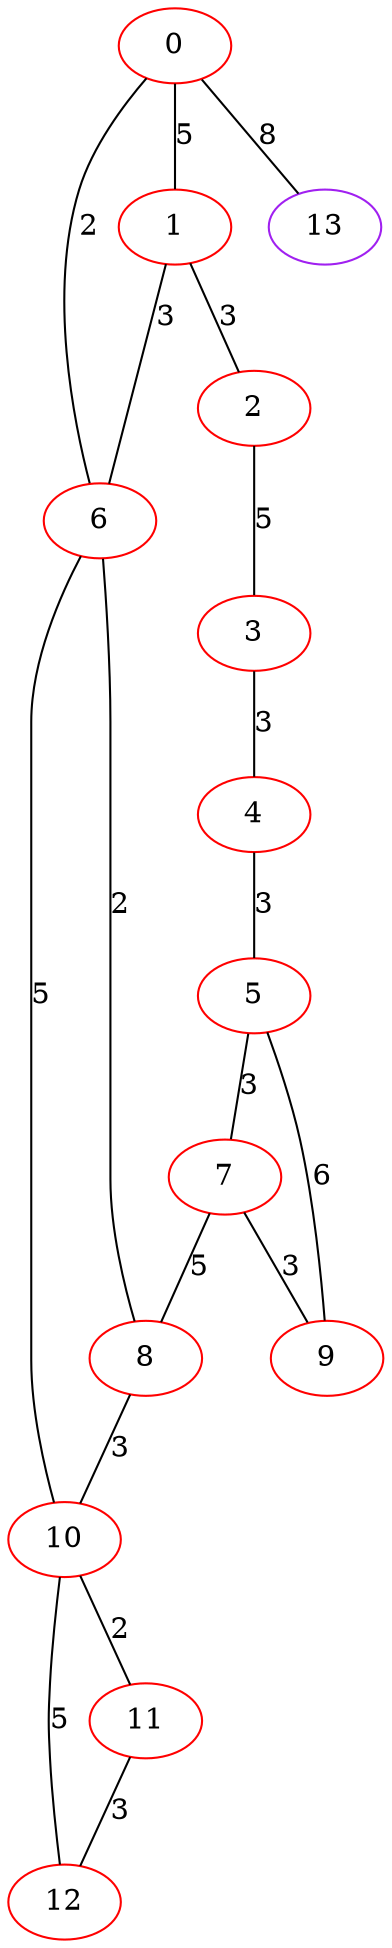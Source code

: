 graph "" {
0 [color=red, weight=1];
1 [color=red, weight=1];
2 [color=red, weight=1];
3 [color=red, weight=1];
4 [color=red, weight=1];
5 [color=red, weight=1];
6 [color=red, weight=1];
7 [color=red, weight=1];
8 [color=red, weight=1];
9 [color=red, weight=1];
10 [color=red, weight=1];
11 [color=red, weight=1];
12 [color=red, weight=1];
13 [color=purple, weight=4];
0 -- 1  [key=0, label=5];
0 -- 13  [key=0, label=8];
0 -- 6  [key=0, label=2];
1 -- 2  [key=0, label=3];
1 -- 6  [key=0, label=3];
2 -- 3  [key=0, label=5];
3 -- 4  [key=0, label=3];
4 -- 5  [key=0, label=3];
5 -- 9  [key=0, label=6];
5 -- 7  [key=0, label=3];
6 -- 10  [key=0, label=5];
6 -- 8  [key=0, label=2];
7 -- 8  [key=0, label=5];
7 -- 9  [key=0, label=3];
8 -- 10  [key=0, label=3];
10 -- 11  [key=0, label=2];
10 -- 12  [key=0, label=5];
11 -- 12  [key=0, label=3];
}
